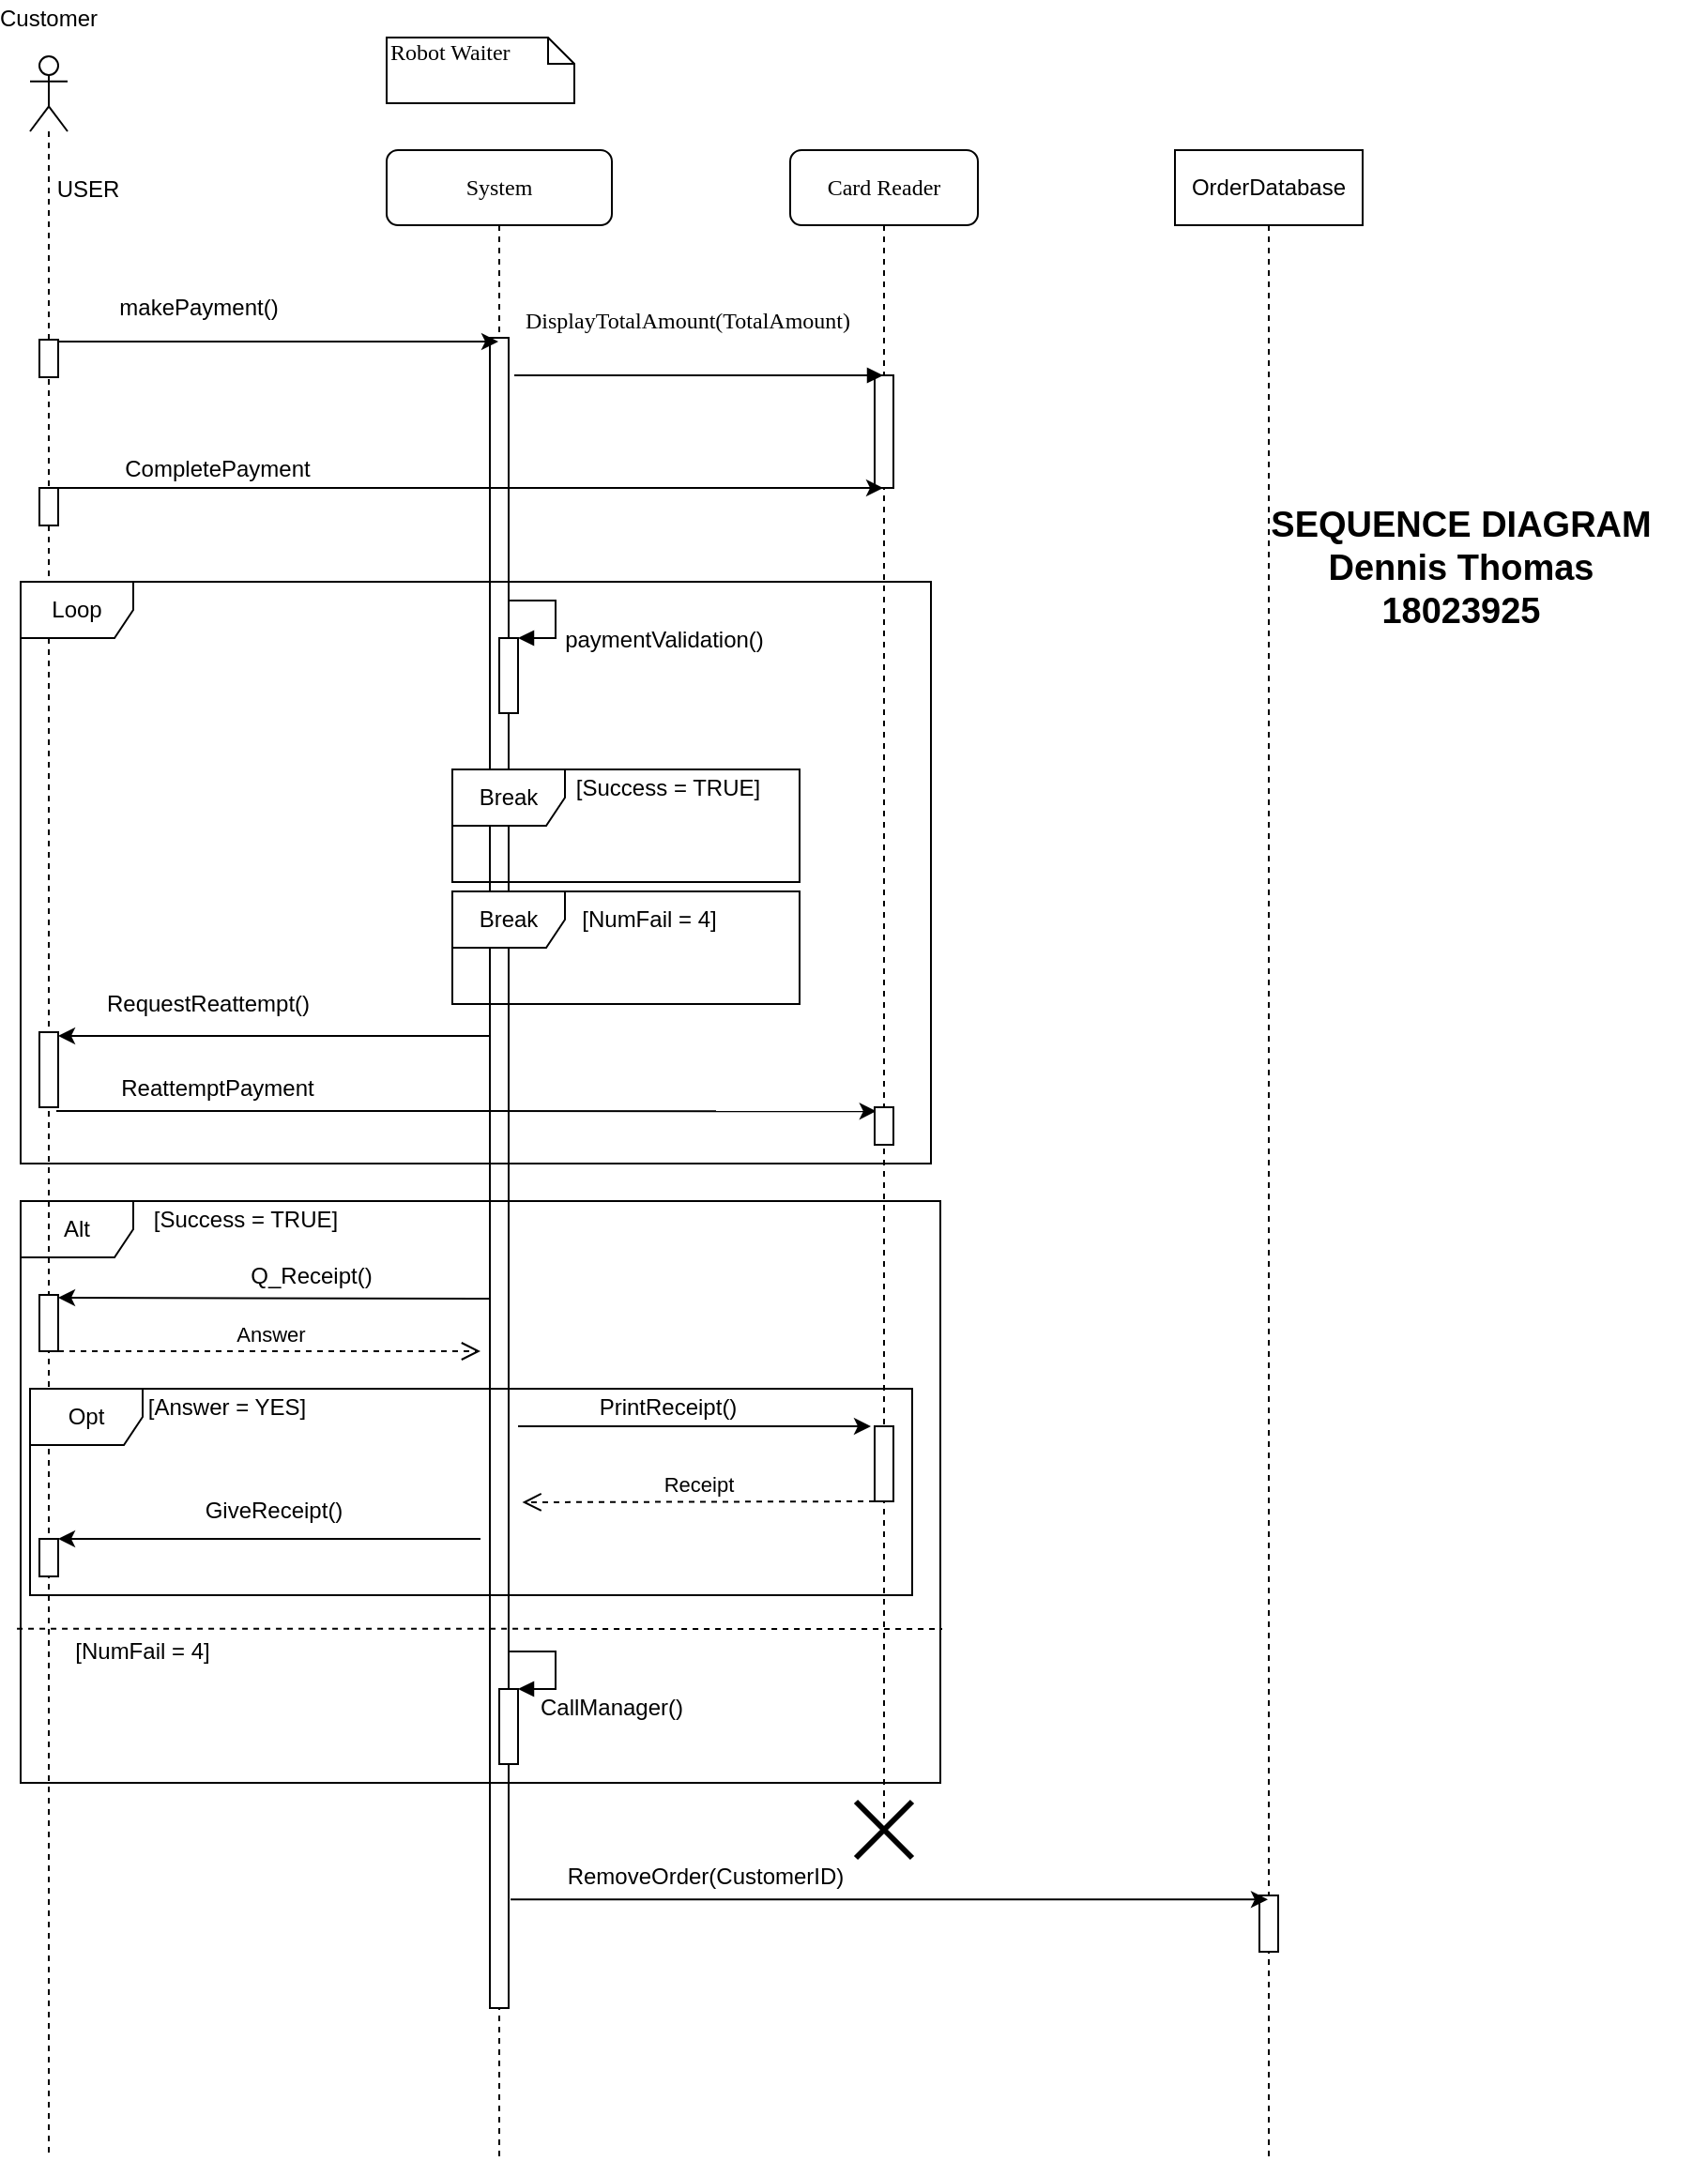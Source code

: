 <mxfile type="device" version="12.9.6"><diagram id="13e1069c-82ec-6db2-03f1-153e76fe0fe0" name="Page-1"><mxGraphModel grid="0" dx="2062" dy="1964" gridSize="10" guides="1" tooltips="1" connect="1" arrows="1" fold="1" page="1" pageScale="1" pageWidth="1100" pageHeight="850" background="#ffffff" math="0" shadow="0"><root><mxCell id="0"/><mxCell id="1" parent="0"/><mxCell id="7baba1c4bc27f4b0-2" value="System" parent="1" style="shape=umlLifeline;perimeter=lifelinePerimeter;whiteSpace=wrap;html=1;container=1;collapsible=0;recursiveResize=0;outlineConnect=0;rounded=1;shadow=0;comic=0;labelBackgroundColor=none;strokeWidth=1;fontFamily=Verdana;fontSize=12;align=center;" vertex="1"><mxGeometry as="geometry" x="240" y="30" width="120" height="1070"/></mxCell><mxCell id="nE-QKYUQGYCCkdlQK8EE-4" value="" parent="7baba1c4bc27f4b0-2" style="html=1;points=[];perimeter=orthogonalPerimeter;" vertex="1"><mxGeometry as="geometry" x="55" y="100" width="10" height="890"/></mxCell><mxCell id="7baba1c4bc27f4b0-3" value="Card Reader" parent="1" style="shape=umlLifeline;perimeter=lifelinePerimeter;whiteSpace=wrap;html=1;container=1;collapsible=0;recursiveResize=0;outlineConnect=0;rounded=1;shadow=0;comic=0;labelBackgroundColor=none;strokeWidth=1;fontFamily=Verdana;fontSize=12;align=center;" vertex="1"><mxGeometry as="geometry" x="455" y="30" width="100" height="890"/></mxCell><mxCell id="7baba1c4bc27f4b0-13" value="" parent="7baba1c4bc27f4b0-3" style="html=1;points=[];perimeter=orthogonalPerimeter;rounded=0;shadow=0;comic=0;labelBackgroundColor=none;strokeWidth=1;fontFamily=Verdana;fontSize=12;align=center;" vertex="1"><mxGeometry as="geometry" x="45" y="120" width="10" height="60"/></mxCell><mxCell id="nE-QKYUQGYCCkdlQK8EE-19" value="" parent="7baba1c4bc27f4b0-3" style="shape=umlDestroy;whiteSpace=wrap;html=1;strokeWidth=3;" vertex="1"><mxGeometry as="geometry" x="35" y="880" width="30" height="30"/></mxCell><mxCell id="7baba1c4bc27f4b0-41" value="Robot Waiter" parent="1" style="shape=note;whiteSpace=wrap;html=1;size=14;verticalAlign=top;align=left;spacingTop=-6;rounded=0;shadow=0;comic=0;labelBackgroundColor=none;strokeWidth=1;fontFamily=Verdana;fontSize=12" vertex="1"><mxGeometry as="geometry" x="240" y="-30" width="100" height="35"/></mxCell><mxCell id="7baba1c4bc27f4b0-11" value="DisplayTotalAmount(TotalAmount)" parent="1" style="html=1;verticalAlign=bottom;endArrow=block;labelBackgroundColor=none;fontFamily=Verdana;fontSize=12;edgeStyle=elbowEdgeStyle;elbow=vertical;" edge="1" target="7baba1c4bc27f4b0-3"><mxGeometry as="geometry" x="-0.064" y="20" relative="1"><mxPoint as="sourcePoint" x="308" y="150"/><Array as="points"><mxPoint x="350" y="150"/><mxPoint x="380" y="200"/><mxPoint x="360" y="180"/><mxPoint x="140" y="180"/></Array><mxPoint as="offset"/></mxGeometry></mxCell><mxCell id="nE-QKYUQGYCCkdlQK8EE-9" value="Alt" parent="1" style="shape=umlFrame;whiteSpace=wrap;html=1;" vertex="1"><mxGeometry as="geometry" x="45" y="590" width="490" height="310"/></mxCell><mxCell id="nE-QKYUQGYCCkdlQK8EE-10" value="[Success = TRUE]" parent="1" style="text;html=1;strokeColor=none;fillColor=none;align=center;verticalAlign=middle;whiteSpace=wrap;rounded=0;" vertex="1"><mxGeometry as="geometry" x="110" y="590" width="110" height="20"/></mxCell><mxCell id="q0A_AYVduhgWM_T_Wp2p-1" value="OrderDatabase" parent="1" style="shape=umlLifeline;perimeter=lifelinePerimeter;whiteSpace=wrap;html=1;container=1;collapsible=0;recursiveResize=0;outlineConnect=0;" vertex="1"><mxGeometry as="geometry" x="660" y="30" width="100" height="1070"/></mxCell><mxCell id="q0A_AYVduhgWM_T_Wp2p-2" value="" parent="q0A_AYVduhgWM_T_Wp2p-1" style="html=1;points=[];perimeter=orthogonalPerimeter;" vertex="1"><mxGeometry as="geometry" x="45" y="930" width="10" height="30"/></mxCell><mxCell id="q0A_AYVduhgWM_T_Wp2p-4" value="RemoveOrder(CustomerID)" parent="1" style="text;html=1;strokeColor=none;fillColor=none;align=center;verticalAlign=middle;whiteSpace=wrap;rounded=0;" vertex="1"><mxGeometry as="geometry" x="390" y="940" width="40" height="20"/></mxCell><mxCell id="q0A_AYVduhgWM_T_Wp2p-10" source="VyhQAKEOXF97-_DY3Fcb-5" value="" parent="1" style="endArrow=classic;html=1;" edge="1" target="7baba1c4bc27f4b0-3"><mxGeometry as="geometry" width="50" height="50" relative="1"><mxPoint as="sourcePoint" x="70" y="230"/><mxPoint as="targetPoint" x="120" y="180"/><Array as="points"><mxPoint x="270" y="210"/></Array></mxGeometry></mxCell><mxCell id="VyhQAKEOXF97-_DY3Fcb-5" value="" parent="1" style="shape=umlLifeline;participant=umlActor;perimeter=lifelinePerimeter;whiteSpace=wrap;html=1;container=1;collapsible=0;recursiveResize=0;verticalAlign=top;spacingTop=36;labelBackgroundColor=#ffffff;outlineConnect=0;" vertex="1"><mxGeometry as="geometry" x="50" y="-20" width="20" height="1120"/></mxCell><mxCell id="q0A_AYVduhgWM_T_Wp2p-8" value="" parent="VyhQAKEOXF97-_DY3Fcb-5" style="html=1;points=[];perimeter=orthogonalPerimeter;" vertex="1"><mxGeometry as="geometry" x="5" y="230" width="10" height="20"/></mxCell><mxCell id="VyhQAKEOXF97-_DY3Fcb-23" value="" parent="VyhQAKEOXF97-_DY3Fcb-5" style="html=1;points=[];perimeter=orthogonalPerimeter;" vertex="1"><mxGeometry as="geometry" x="5" y="660" width="10" height="30"/></mxCell><mxCell id="KO3O6tcrQdVHfzQ1eqbm-1" value="" parent="VyhQAKEOXF97-_DY3Fcb-5" style="html=1;points=[];perimeter=orthogonalPerimeter;" vertex="1"><mxGeometry as="geometry" x="5" y="151" width="10" height="20"/></mxCell><mxCell id="VyhQAKEOXF97-_DY3Fcb-6" value="Customer" parent="1" style="text;html=1;strokeColor=none;fillColor=none;align=center;verticalAlign=middle;whiteSpace=wrap;rounded=0;" vertex="1"><mxGeometry as="geometry" x="40" y="-50" width="40" height="20"/></mxCell><mxCell id="VyhQAKEOXF97-_DY3Fcb-25" value="CompletePayment" parent="1" style="text;html=1;strokeColor=none;fillColor=none;align=center;verticalAlign=middle;whiteSpace=wrap;rounded=0;" vertex="1"><mxGeometry as="geometry" x="130" y="190" width="40" height="20"/></mxCell><mxCell id="MECHLCi2QBy37uEagkKf-3" value="Loop" parent="1" style="shape=umlFrame;whiteSpace=wrap;html=1;" vertex="1"><mxGeometry as="geometry" x="45" y="260" width="485" height="310"/></mxCell><mxCell id="MECHLCi2QBy37uEagkKf-5" value="" parent="1" style="html=1;points=[];perimeter=orthogonalPerimeter;" vertex="1"><mxGeometry as="geometry" x="300" y="290" width="10" height="40"/></mxCell><mxCell id="MECHLCi2QBy37uEagkKf-6" value="" parent="1" style="edgeStyle=orthogonalEdgeStyle;html=1;align=left;spacingLeft=2;endArrow=block;rounded=0;entryX=1;entryY=0;" edge="1" target="MECHLCi2QBy37uEagkKf-5"><mxGeometry as="geometry" relative="1"><mxPoint as="sourcePoint" x="305" y="270"/><Array as="points"><mxPoint x="330" y="270"/></Array></mxGeometry></mxCell><mxCell id="MECHLCi2QBy37uEagkKf-8" value="paymentValidation()" parent="1" style="text;html=1;strokeColor=none;fillColor=none;align=center;verticalAlign=middle;whiteSpace=wrap;rounded=0;" vertex="1"><mxGeometry as="geometry" x="368" y="281" width="40" height="20"/></mxCell><mxCell id="WCrKohCLnVXaiZEaQQGj-38" value="Break" parent="1" style="shape=umlFrame;whiteSpace=wrap;html=1;" vertex="1"><mxGeometry as="geometry" x="275" y="360" width="185" height="60"/></mxCell><mxCell id="MECHLCi2QBy37uEagkKf-13" value="[Success = TRUE]" parent="1" style="text;html=1;strokeColor=none;fillColor=none;align=center;verticalAlign=middle;whiteSpace=wrap;rounded=0;" vertex="1"><mxGeometry as="geometry" x="330" y="360" width="120" height="20"/></mxCell><mxCell id="MECHLCi2QBy37uEagkKf-16" value="Break" parent="1" style="shape=umlFrame;whiteSpace=wrap;html=1;" vertex="1"><mxGeometry as="geometry" x="275" y="425" width="185" height="60"/></mxCell><mxCell id="MECHLCi2QBy37uEagkKf-17" value="[NumFail = 4]" parent="1" style="text;html=1;strokeColor=none;fillColor=none;align=center;verticalAlign=middle;whiteSpace=wrap;rounded=0;" vertex="1"><mxGeometry as="geometry" x="340" y="430" width="80" height="20"/></mxCell><mxCell id="MECHLCi2QBy37uEagkKf-24" value="" parent="1" style="html=1;points=[];perimeter=orthogonalPerimeter;" vertex="1"><mxGeometry as="geometry" x="55" y="500" width="10" height="40"/></mxCell><mxCell id="MECHLCi2QBy37uEagkKf-25" value="" parent="1" style="endArrow=classic;html=1;" edge="1" target="MECHLCi2QBy37uEagkKf-24"><mxGeometry as="geometry" width="50" height="50" relative="1"><mxPoint as="sourcePoint" x="295" y="502"/><mxPoint as="targetPoint" x="66" y="500"/></mxGeometry></mxCell><mxCell id="MECHLCi2QBy37uEagkKf-26" source="MECHLCi2QBy37uEagkKf-24" value="" parent="1" style="endArrow=classic;html=1;entryX=0.94;entryY=0.91;entryDx=0;entryDy=0;entryPerimeter=0;exitX=0.9;exitY=1.05;exitDx=0;exitDy=0;exitPerimeter=0;" edge="1" target="MECHLCi2QBy37uEagkKf-3"><mxGeometry as="geometry" width="50" height="50" relative="1"><mxPoint as="sourcePoint" x="65" y="560"/><mxPoint as="targetPoint" x="115" y="510"/></mxGeometry></mxCell><mxCell id="MECHLCi2QBy37uEagkKf-27" value="Requ&lt;span style=&quot;display: inline ; float: none ; background-color: rgb(248 , 249 , 250) ; color: transparent ; font-family: monospace ; font-size: 0px ; font-style: normal ; font-variant: normal ; font-weight: 400 ; letter-spacing: normal ; text-align: left ; text-decoration: none ; text-indent: 0px ; text-transform: none ; white-space: nowrap ; word-break: break-all ; word-spacing: 0px&quot;&gt;%3CmxGraphModel%3E%3Croot%3E%3CmxCell%20id%3D%220%22%2F%3E%3CmxCell%20id%3D%221%22%20parent%3D%220%22%2F%3E%3CmxCell%20id%3D%222%22%20value%3D%22%22%20parent%3D%221%22%20vertex%3D%221%22%20style%3D%22html%3D1%3Bpoints%3D%5B%5D%3Bperimeter%3DorthogonalPerimeter%3B%22%3E%3CmxGeometry%20as%3D%22geometry%22%20height%3D%2220%22%20width%3D%2210%22%20y%3D%22210%22%20x%3D%2255%22%2F%3E%3C%2FmxCell%3E%3C%2Froot%3E%3C%2FmxGraphModel%3E&lt;/span&gt;estReattempt()" parent="1" style="text;html=1;strokeColor=none;fillColor=none;align=center;verticalAlign=middle;whiteSpace=wrap;rounded=0;" vertex="1"><mxGeometry as="geometry" x="125" y="475" width="40" height="20"/></mxCell><mxCell id="MECHLCi2QBy37uEagkKf-28" value="ReattemptPayment" parent="1" style="text;html=1;strokeColor=none;fillColor=none;align=center;verticalAlign=middle;whiteSpace=wrap;rounded=0;" vertex="1"><mxGeometry as="geometry" x="130" y="520" width="40" height="20"/></mxCell><mxCell id="MECHLCi2QBy37uEagkKf-29" value="" parent="1" style="html=1;points=[];perimeter=orthogonalPerimeter;" vertex="1"><mxGeometry as="geometry" x="500" y="540" width="10" height="20"/></mxCell><mxCell id="MECHLCi2QBy37uEagkKf-30" value="" parent="1" style="endArrow=classic;html=1;entryX=1;entryY=0.05;entryDx=0;entryDy=0;entryPerimeter=0;" edge="1" target="VyhQAKEOXF97-_DY3Fcb-23"><mxGeometry as="geometry" width="50" height="50" relative="1"><mxPoint as="sourcePoint" x="295" y="642"/><mxPoint as="targetPoint" x="345" y="650"/></mxGeometry></mxCell><mxCell id="MECHLCi2QBy37uEagkKf-31" value="Q_Receipt()" parent="1" style="text;html=1;strokeColor=none;fillColor=none;align=center;verticalAlign=middle;whiteSpace=wrap;rounded=0;" vertex="1"><mxGeometry as="geometry" x="180" y="620" width="40" height="20"/></mxCell><mxCell id="MECHLCi2QBy37uEagkKf-32" value="Answer" parent="1" style="html=1;verticalAlign=bottom;endArrow=open;dashed=1;endSize=8;" edge="1"><mxGeometry as="geometry" relative="1"><mxPoint as="sourcePoint" x="65" y="670"/><mxPoint as="targetPoint" x="290" y="670"/></mxGeometry></mxCell><mxCell id="oIMPdCt0z-BWdPd2mgJH-1" value="Opt" parent="1" style="shape=umlFrame;whiteSpace=wrap;html=1;" vertex="1"><mxGeometry as="geometry" x="50" y="690" width="470" height="110"/></mxCell><mxCell id="oIMPdCt0z-BWdPd2mgJH-2" value="[Answer = YES]" parent="1" style="text;html=1;strokeColor=none;fillColor=none;align=center;verticalAlign=middle;whiteSpace=wrap;rounded=0;" vertex="1"><mxGeometry as="geometry" x="110" y="690" width="90" height="20"/></mxCell><mxCell id="oIMPdCt0z-BWdPd2mgJH-3" source="oIMPdCt0z-BWdPd2mgJH-2" parent="1" style="edgeStyle=orthogonalEdgeStyle;rounded=0;orthogonalLoop=1;jettySize=auto;html=1;exitX=0.5;exitY=1;exitDx=0;exitDy=0;" edge="1" target="oIMPdCt0z-BWdPd2mgJH-2"><mxGeometry as="geometry" relative="1"/></mxCell><mxCell id="oIMPdCt0z-BWdPd2mgJH-4" value="" parent="1" style="endArrow=classic;html=1;entryX=-0.2;entryY=0;entryDx=0;entryDy=0;entryPerimeter=0;" edge="1" target="oIMPdCt0z-BWdPd2mgJH-5"><mxGeometry as="geometry" width="50" height="50" relative="1"><mxPoint as="sourcePoint" x="310" y="710"/><mxPoint as="targetPoint" x="360" y="690"/></mxGeometry></mxCell><mxCell id="oIMPdCt0z-BWdPd2mgJH-5" value="" parent="1" style="html=1;points=[];perimeter=orthogonalPerimeter;" vertex="1"><mxGeometry as="geometry" x="500" y="710" width="10" height="40"/></mxCell><mxCell id="oIMPdCt0z-BWdPd2mgJH-6" value="PrintReceipt()" parent="1" style="text;html=1;strokeColor=none;fillColor=none;align=center;verticalAlign=middle;whiteSpace=wrap;rounded=0;" vertex="1"><mxGeometry as="geometry" x="370" y="690" width="40" height="20"/></mxCell><mxCell id="oIMPdCt0z-BWdPd2mgJH-8" value="Receipt" parent="1" style="html=1;verticalAlign=bottom;endArrow=open;dashed=1;endSize=8;entryX=0.558;entryY=0.55;entryDx=0;entryDy=0;entryPerimeter=0;" edge="1" target="oIMPdCt0z-BWdPd2mgJH-1"><mxGeometry as="geometry" relative="1"><mxPoint as="sourcePoint" x="500" y="750"/><mxPoint as="targetPoint" x="420" y="750"/></mxGeometry></mxCell><mxCell id="oIMPdCt0z-BWdPd2mgJH-11" value="" parent="1" style="endArrow=classic;html=1;" edge="1" target="oIMPdCt0z-BWdPd2mgJH-12"><mxGeometry as="geometry" width="50" height="50" relative="1"><mxPoint as="sourcePoint" x="290" y="770"/><mxPoint as="targetPoint" x="240" y="750"/></mxGeometry></mxCell><mxCell id="oIMPdCt0z-BWdPd2mgJH-12" value="" parent="1" style="html=1;points=[];perimeter=orthogonalPerimeter;" vertex="1"><mxGeometry as="geometry" x="55" y="770" width="10" height="20"/></mxCell><mxCell id="oIMPdCt0z-BWdPd2mgJH-13" value="GiveReceipt()" parent="1" style="text;html=1;strokeColor=none;fillColor=none;align=center;verticalAlign=middle;whiteSpace=wrap;rounded=0;" vertex="1"><mxGeometry as="geometry" x="160" y="745" width="40" height="20"/></mxCell><mxCell id="oIMPdCt0z-BWdPd2mgJH-14" source="nE-QKYUQGYCCkdlQK8EE-9" value="" parent="1" style="endArrow=none;dashed=1;html=1;exitX=-0.004;exitY=0.735;exitDx=0;exitDy=0;exitPerimeter=0;" edge="1"><mxGeometry as="geometry" width="50" height="50" relative="1"><mxPoint as="sourcePoint" x="200" y="820"/><mxPoint as="targetPoint" x="536" y="818"/></mxGeometry></mxCell><mxCell id="oIMPdCt0z-BWdPd2mgJH-15" value="[NumFail = 4]" parent="1" style="text;html=1;strokeColor=none;fillColor=none;align=center;verticalAlign=middle;whiteSpace=wrap;rounded=0;" vertex="1"><mxGeometry as="geometry" x="70" y="820" width="80" height="20"/></mxCell><mxCell id="oIMPdCt0z-BWdPd2mgJH-16" value="" parent="1" style="html=1;points=[];perimeter=orthogonalPerimeter;" vertex="1"><mxGeometry as="geometry" x="300" y="850" width="10" height="40"/></mxCell><mxCell id="oIMPdCt0z-BWdPd2mgJH-17" value="" parent="1" style="edgeStyle=orthogonalEdgeStyle;html=1;align=left;spacingLeft=2;endArrow=block;rounded=0;entryX=1;entryY=0;" edge="1" target="oIMPdCt0z-BWdPd2mgJH-16"><mxGeometry as="geometry" relative="1"><mxPoint as="sourcePoint" x="305" y="830"/><Array as="points"><mxPoint x="330" y="830"/></Array></mxGeometry></mxCell><mxCell id="oIMPdCt0z-BWdPd2mgJH-18" value="CallManager()" parent="1" style="text;html=1;strokeColor=none;fillColor=none;align=center;verticalAlign=middle;whiteSpace=wrap;rounded=0;" vertex="1"><mxGeometry as="geometry" x="340" y="850" width="40" height="20"/></mxCell><mxCell id="oIMPdCt0z-BWdPd2mgJH-19" source="nE-QKYUQGYCCkdlQK8EE-4" value="" parent="1" style="endArrow=classic;html=1;exitX=1.1;exitY=0.935;exitDx=0;exitDy=0;exitPerimeter=0;" edge="1" target="q0A_AYVduhgWM_T_Wp2p-1"><mxGeometry as="geometry" width="50" height="50" relative="1"><mxPoint as="sourcePoint" x="330" y="970"/><mxPoint as="targetPoint" x="380" y="920"/></mxGeometry></mxCell><mxCell id="KO3O6tcrQdVHfzQ1eqbm-2" value="" parent="1" style="endArrow=classic;html=1;" edge="1" target="7baba1c4bc27f4b0-2"><mxGeometry as="geometry" width="50" height="50" relative="1"><mxPoint as="sourcePoint" x="65" y="132"/><mxPoint as="targetPoint" x="115" y="82"/></mxGeometry></mxCell><mxCell id="KO3O6tcrQdVHfzQ1eqbm-3" value="makePayment()" parent="1" style="text;html=1;strokeColor=none;fillColor=none;align=center;verticalAlign=middle;whiteSpace=wrap;rounded=0;" vertex="1"><mxGeometry as="geometry" x="120" y="104" width="40" height="20"/></mxCell><mxCell id="KO3O6tcrQdVHfzQ1eqbm-5" value="USER" parent="1" style="text;html=1;strokeColor=none;fillColor=none;align=center;verticalAlign=middle;whiteSpace=wrap;rounded=0;" vertex="1"><mxGeometry as="geometry" x="61" y="41" width="40" height="20"/></mxCell><mxCell id="Ubj3PaG4FP_zHarWCyyF-1" value="&lt;b style=&quot;font-size: 19px&quot;&gt;&lt;font style=&quot;font-size: 19px&quot;&gt;SEQUENCE DIAGRAM&lt;br&gt;Dennis Thomas&lt;br&gt;18023925&lt;/font&gt;&lt;br&gt;&lt;/b&gt;" parent="1" style="text;html=1;strokeColor=none;fillColor=none;align=center;verticalAlign=middle;whiteSpace=wrap;rounded=0;" vertex="1"><mxGeometry as="geometry" x="682" y="243" width="261" height="20"/></mxCell></root></mxGraphModel></diagram></mxfile>